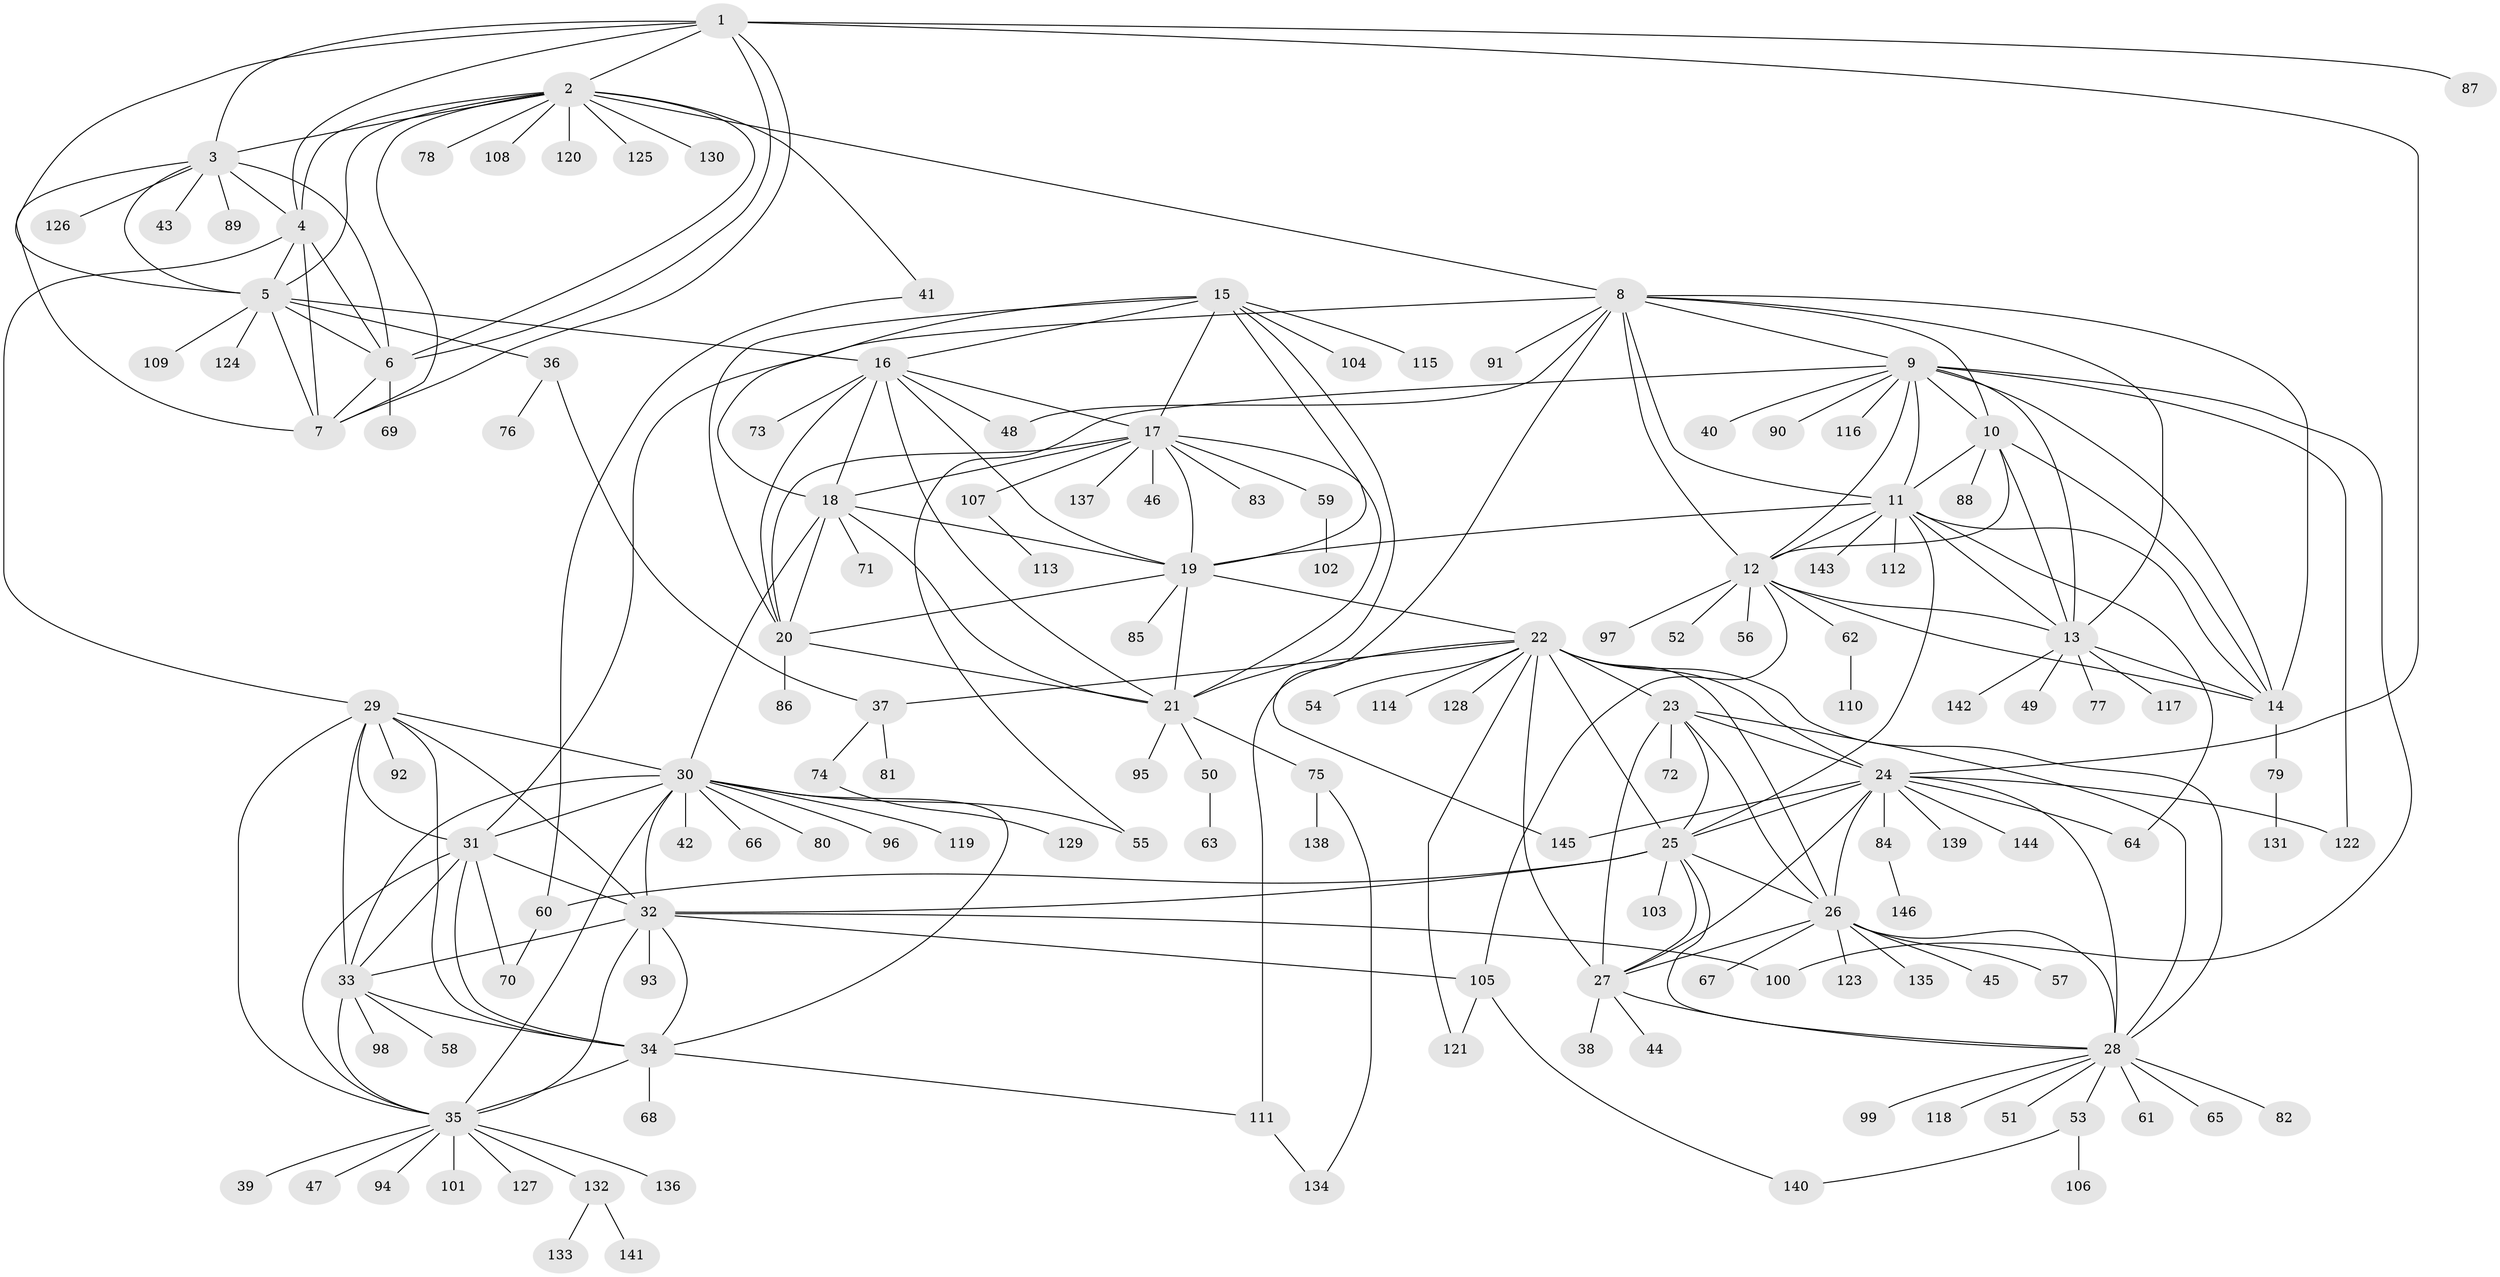 // coarse degree distribution, {7: 0.025210084033613446, 10: 0.03361344537815126, 6: 0.04201680672268908, 5: 0.01680672268907563, 8: 0.025210084033613446, 15: 0.01680672268907563, 14: 0.008403361344537815, 9: 0.025210084033613446, 11: 0.01680672268907563, 16: 0.008403361344537815, 3: 0.04201680672268908, 1: 0.6302521008403361, 2: 0.10084033613445378, 4: 0.008403361344537815}
// Generated by graph-tools (version 1.1) at 2025/42/03/06/25 10:42:11]
// undirected, 146 vertices, 240 edges
graph export_dot {
graph [start="1"]
  node [color=gray90,style=filled];
  1;
  2;
  3;
  4;
  5;
  6;
  7;
  8;
  9;
  10;
  11;
  12;
  13;
  14;
  15;
  16;
  17;
  18;
  19;
  20;
  21;
  22;
  23;
  24;
  25;
  26;
  27;
  28;
  29;
  30;
  31;
  32;
  33;
  34;
  35;
  36;
  37;
  38;
  39;
  40;
  41;
  42;
  43;
  44;
  45;
  46;
  47;
  48;
  49;
  50;
  51;
  52;
  53;
  54;
  55;
  56;
  57;
  58;
  59;
  60;
  61;
  62;
  63;
  64;
  65;
  66;
  67;
  68;
  69;
  70;
  71;
  72;
  73;
  74;
  75;
  76;
  77;
  78;
  79;
  80;
  81;
  82;
  83;
  84;
  85;
  86;
  87;
  88;
  89;
  90;
  91;
  92;
  93;
  94;
  95;
  96;
  97;
  98;
  99;
  100;
  101;
  102;
  103;
  104;
  105;
  106;
  107;
  108;
  109;
  110;
  111;
  112;
  113;
  114;
  115;
  116;
  117;
  118;
  119;
  120;
  121;
  122;
  123;
  124;
  125;
  126;
  127;
  128;
  129;
  130;
  131;
  132;
  133;
  134;
  135;
  136;
  137;
  138;
  139;
  140;
  141;
  142;
  143;
  144;
  145;
  146;
  1 -- 2;
  1 -- 3;
  1 -- 4;
  1 -- 5;
  1 -- 6;
  1 -- 7;
  1 -- 24;
  1 -- 87;
  2 -- 3;
  2 -- 4;
  2 -- 5;
  2 -- 6;
  2 -- 7;
  2 -- 8;
  2 -- 41;
  2 -- 78;
  2 -- 108;
  2 -- 120;
  2 -- 125;
  2 -- 130;
  3 -- 4;
  3 -- 5;
  3 -- 6;
  3 -- 7;
  3 -- 43;
  3 -- 89;
  3 -- 126;
  4 -- 5;
  4 -- 6;
  4 -- 7;
  4 -- 29;
  5 -- 6;
  5 -- 7;
  5 -- 16;
  5 -- 36;
  5 -- 109;
  5 -- 124;
  6 -- 7;
  6 -- 69;
  8 -- 9;
  8 -- 10;
  8 -- 11;
  8 -- 12;
  8 -- 13;
  8 -- 14;
  8 -- 31;
  8 -- 48;
  8 -- 91;
  8 -- 145;
  9 -- 10;
  9 -- 11;
  9 -- 12;
  9 -- 13;
  9 -- 14;
  9 -- 40;
  9 -- 55;
  9 -- 90;
  9 -- 100;
  9 -- 116;
  9 -- 122;
  10 -- 11;
  10 -- 12;
  10 -- 13;
  10 -- 14;
  10 -- 88;
  11 -- 12;
  11 -- 13;
  11 -- 14;
  11 -- 19;
  11 -- 25;
  11 -- 64;
  11 -- 112;
  11 -- 143;
  12 -- 13;
  12 -- 14;
  12 -- 52;
  12 -- 56;
  12 -- 62;
  12 -- 97;
  12 -- 105;
  13 -- 14;
  13 -- 49;
  13 -- 77;
  13 -- 117;
  13 -- 142;
  14 -- 79;
  15 -- 16;
  15 -- 17;
  15 -- 18;
  15 -- 19;
  15 -- 20;
  15 -- 21;
  15 -- 104;
  15 -- 115;
  16 -- 17;
  16 -- 18;
  16 -- 19;
  16 -- 20;
  16 -- 21;
  16 -- 48;
  16 -- 73;
  17 -- 18;
  17 -- 19;
  17 -- 20;
  17 -- 21;
  17 -- 46;
  17 -- 59;
  17 -- 83;
  17 -- 107;
  17 -- 137;
  18 -- 19;
  18 -- 20;
  18 -- 21;
  18 -- 30;
  18 -- 71;
  19 -- 20;
  19 -- 21;
  19 -- 22;
  19 -- 85;
  20 -- 21;
  20 -- 86;
  21 -- 50;
  21 -- 75;
  21 -- 95;
  22 -- 23;
  22 -- 24;
  22 -- 25;
  22 -- 26;
  22 -- 27;
  22 -- 28;
  22 -- 37;
  22 -- 54;
  22 -- 111;
  22 -- 114;
  22 -- 121;
  22 -- 128;
  23 -- 24;
  23 -- 25;
  23 -- 26;
  23 -- 27;
  23 -- 28;
  23 -- 72;
  24 -- 25;
  24 -- 26;
  24 -- 27;
  24 -- 28;
  24 -- 64;
  24 -- 84;
  24 -- 122;
  24 -- 139;
  24 -- 144;
  24 -- 145;
  25 -- 26;
  25 -- 27;
  25 -- 28;
  25 -- 32;
  25 -- 60;
  25 -- 103;
  26 -- 27;
  26 -- 28;
  26 -- 45;
  26 -- 57;
  26 -- 67;
  26 -- 123;
  26 -- 135;
  27 -- 28;
  27 -- 38;
  27 -- 44;
  28 -- 51;
  28 -- 53;
  28 -- 61;
  28 -- 65;
  28 -- 82;
  28 -- 99;
  28 -- 118;
  29 -- 30;
  29 -- 31;
  29 -- 32;
  29 -- 33;
  29 -- 34;
  29 -- 35;
  29 -- 92;
  30 -- 31;
  30 -- 32;
  30 -- 33;
  30 -- 34;
  30 -- 35;
  30 -- 42;
  30 -- 55;
  30 -- 66;
  30 -- 80;
  30 -- 96;
  30 -- 119;
  31 -- 32;
  31 -- 33;
  31 -- 34;
  31 -- 35;
  31 -- 70;
  32 -- 33;
  32 -- 34;
  32 -- 35;
  32 -- 93;
  32 -- 100;
  32 -- 105;
  33 -- 34;
  33 -- 35;
  33 -- 58;
  33 -- 98;
  34 -- 35;
  34 -- 68;
  34 -- 111;
  35 -- 39;
  35 -- 47;
  35 -- 94;
  35 -- 101;
  35 -- 127;
  35 -- 132;
  35 -- 136;
  36 -- 37;
  36 -- 76;
  37 -- 74;
  37 -- 81;
  41 -- 60;
  50 -- 63;
  53 -- 106;
  53 -- 140;
  59 -- 102;
  60 -- 70;
  62 -- 110;
  74 -- 129;
  75 -- 134;
  75 -- 138;
  79 -- 131;
  84 -- 146;
  105 -- 121;
  105 -- 140;
  107 -- 113;
  111 -- 134;
  132 -- 133;
  132 -- 141;
}
